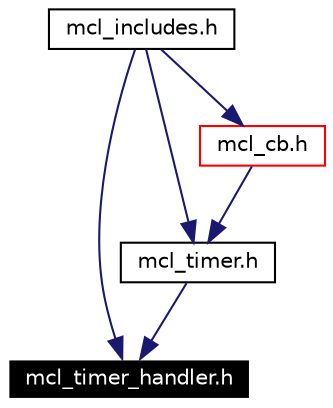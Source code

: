 digraph G
{
  edge [fontname="Helvetica",fontsize=10,labelfontname="Helvetica",labelfontsize=10];
  node [fontname="Helvetica",fontsize=10,shape=record];
  Node2412 [label="mcl_timer_handler.h",height=0.2,width=0.4,color="white", fillcolor="black", style="filled" fontcolor="white"];
  Node2413 -> Node2412 [color="midnightblue",fontsize=10,style="solid",fontname="Helvetica"];
  Node2413 [label="mcl_timer.h",height=0.2,width=0.4,color="black",URL="$mcl__timer_8h.html"];
  Node2414 -> Node2413 [color="midnightblue",fontsize=10,style="solid",fontname="Helvetica"];
  Node2414 [label="mcl_cb.h",height=0.2,width=0.4,color="red",URL="$mcl__cb_8h.html"];
  Node2415 -> Node2414 [color="midnightblue",fontsize=10,style="solid",fontname="Helvetica"];
  Node2415 [label="mcl_includes.h",height=0.2,width=0.4,color="black",URL="$mcl__includes_8h.html"];
  Node2415 -> Node2413 [color="midnightblue",fontsize=10,style="solid",fontname="Helvetica"];
  Node2415 -> Node2412 [color="midnightblue",fontsize=10,style="solid",fontname="Helvetica"];
}
